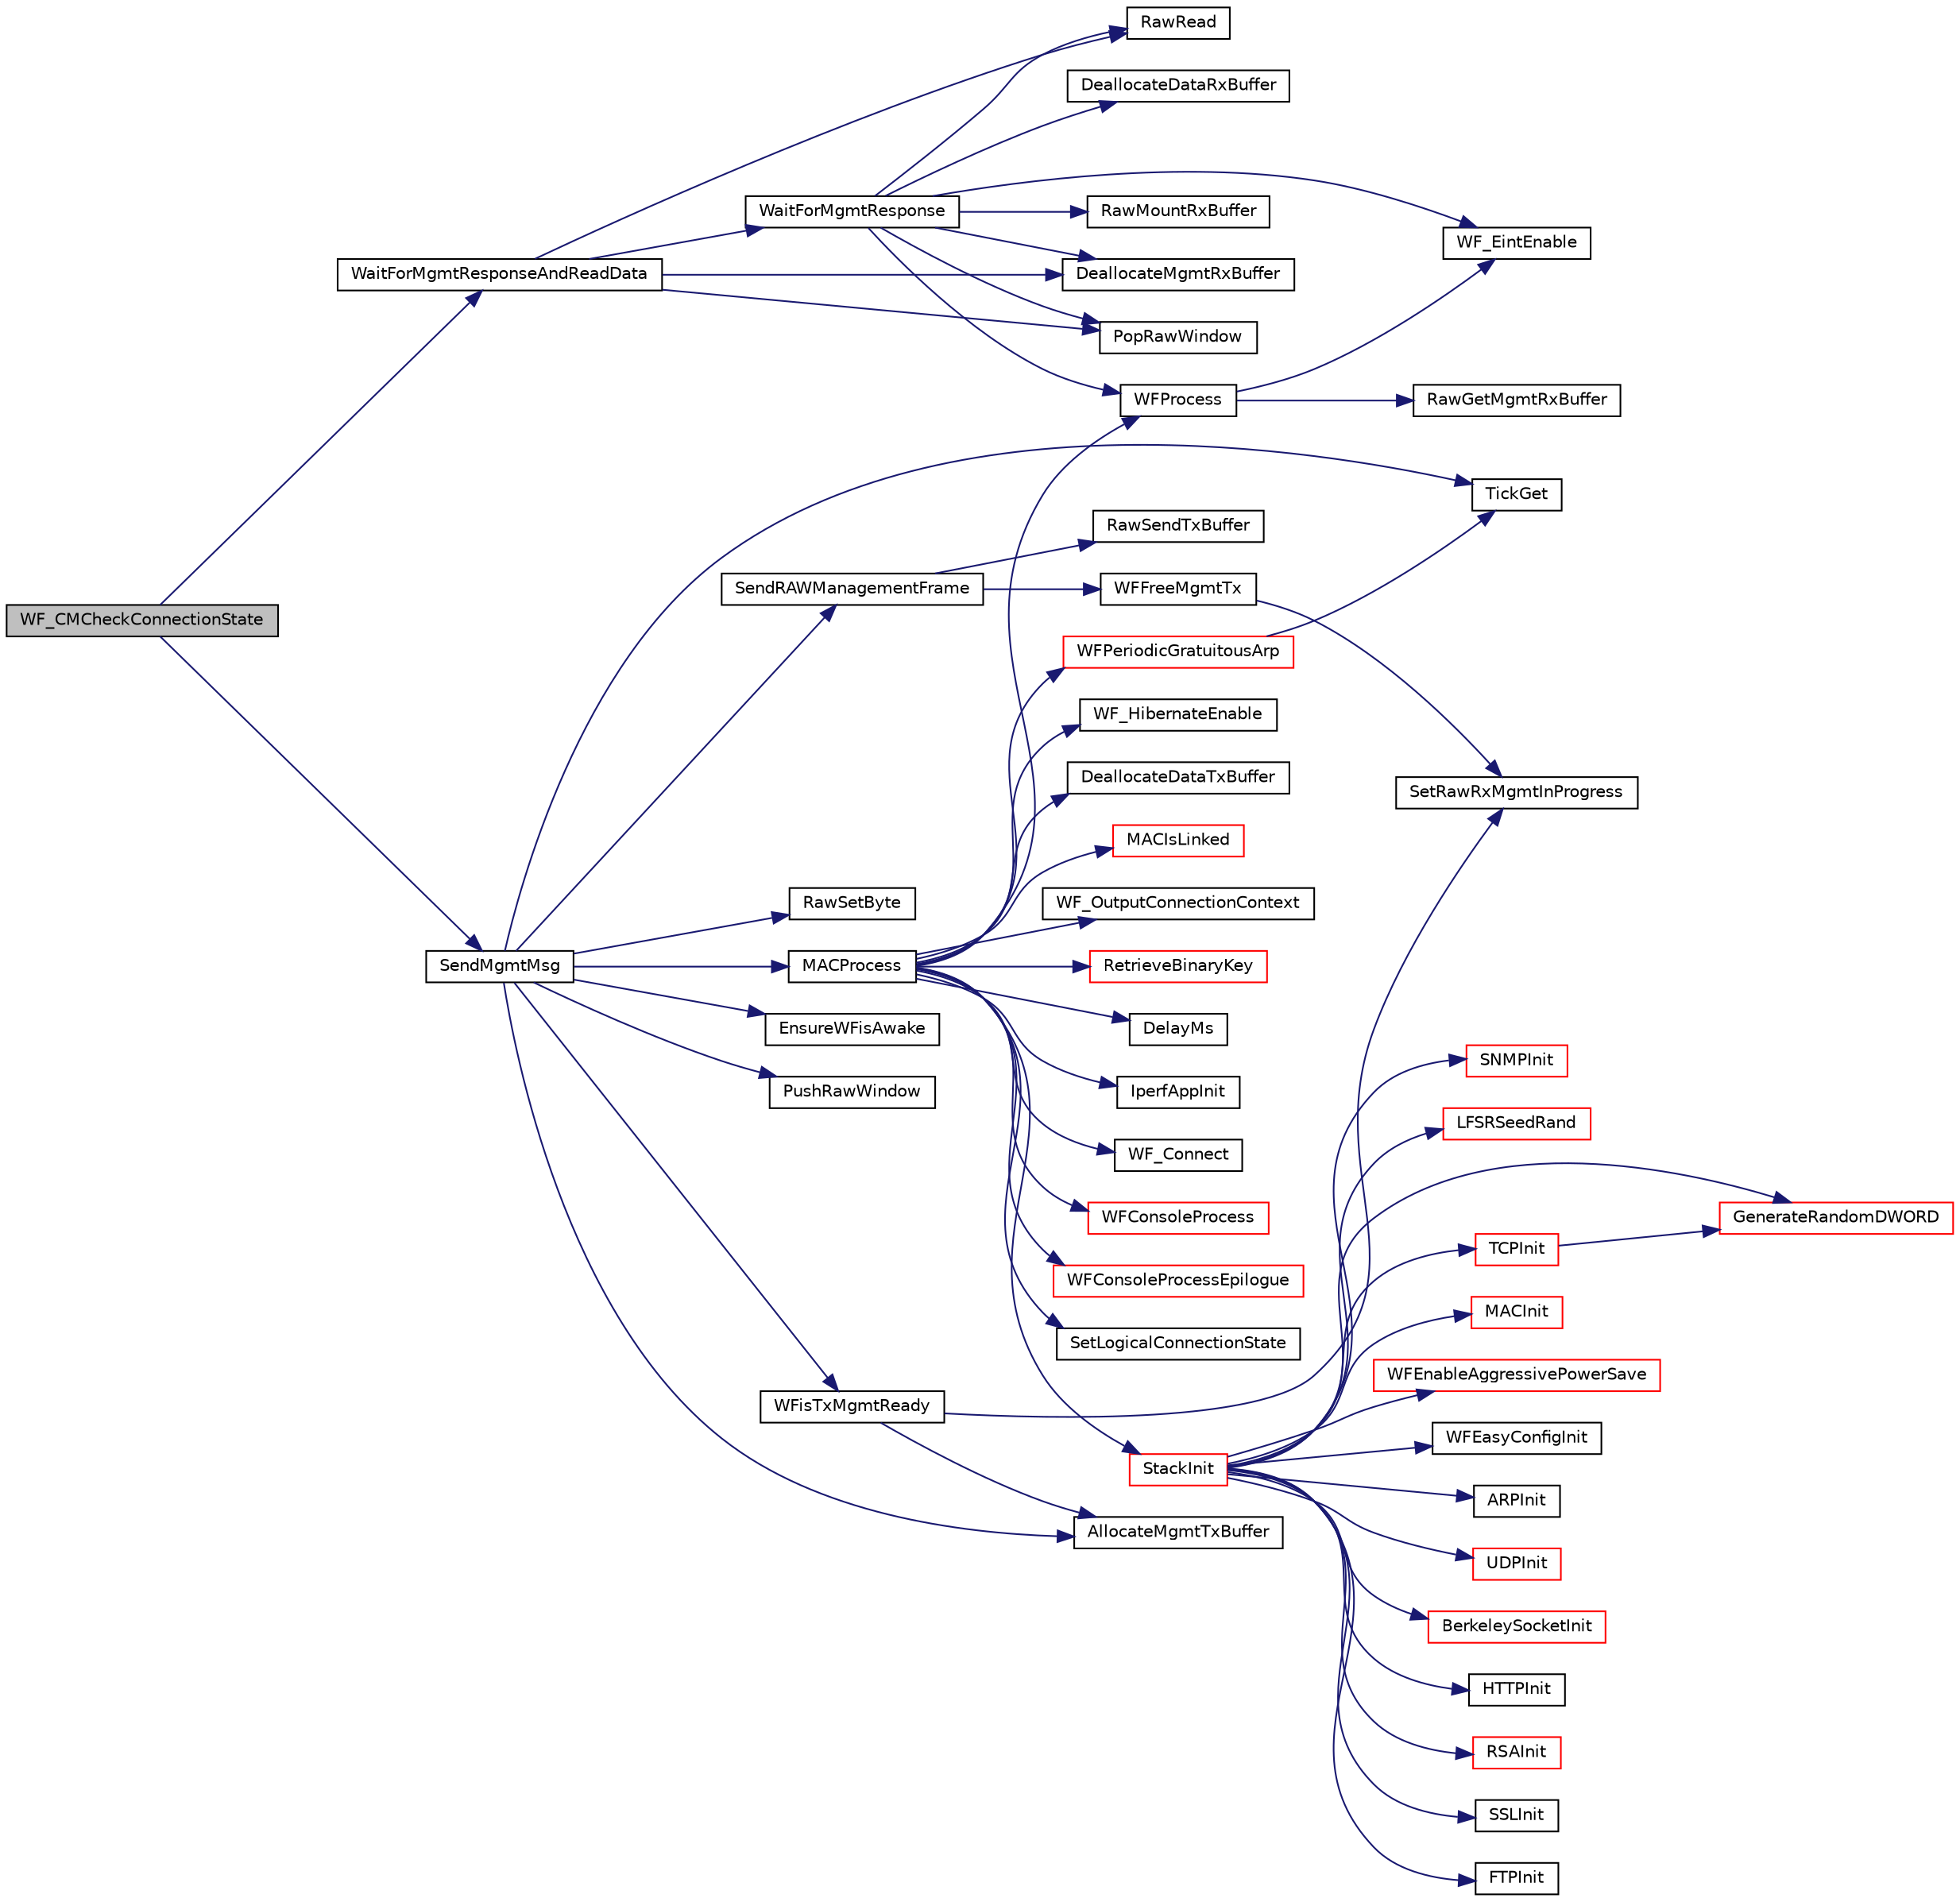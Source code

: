digraph "WF_CMCheckConnectionState"
{
  edge [fontname="Helvetica",fontsize="10",labelfontname="Helvetica",labelfontsize="10"];
  node [fontname="Helvetica",fontsize="10",shape=record];
  rankdir="LR";
  Node1 [label="WF_CMCheckConnectionState",height=0.2,width=0.4,color="black", fillcolor="grey75", style="filled", fontcolor="black"];
  Node1 -> Node2 [color="midnightblue",fontsize="10",style="solid"];
  Node2 [label="SendMgmtMsg",height=0.2,width=0.4,color="black", fillcolor="white", style="filled",URL="$_w_f_mgmt_msg_8h.html#a7a2761b3bd45a00435d7ea3ec7dec75d"];
  Node2 -> Node3 [color="midnightblue",fontsize="10",style="solid"];
  Node3 [label="EnsureWFisAwake",height=0.2,width=0.4,color="black", fillcolor="white", style="filled",URL="$_w_f_driver_prv_8h.html#a967067df584a596445a8bc793df7933e"];
  Node2 -> Node4 [color="midnightblue",fontsize="10",style="solid"];
  Node4 [label="PushRawWindow",height=0.2,width=0.4,color="black", fillcolor="white", style="filled",URL="$_w_f_raw_8h.html#a8049404d577b086ace237d9aa6fd882e"];
  Node2 -> Node5 [color="midnightblue",fontsize="10",style="solid"];
  Node5 [label="TickGet",height=0.2,width=0.4,color="black", fillcolor="white", style="filled",URL="$_tick_8h.html#a035d1d3f8afdca7abedf588ee1b20af0"];
  Node2 -> Node6 [color="midnightblue",fontsize="10",style="solid"];
  Node6 [label="WFisTxMgmtReady",height=0.2,width=0.4,color="black", fillcolor="white", style="filled",URL="$_w_f_mgmt_msg_8h.html#a746e911a5715ea95de63462d6397c188"];
  Node6 -> Node7 [color="midnightblue",fontsize="10",style="solid"];
  Node7 [label="AllocateMgmtTxBuffer",height=0.2,width=0.4,color="black", fillcolor="white", style="filled",URL="$_w_f_raw_8h.html#ae9024b5547d799ae34eeddc7641c3a57"];
  Node6 -> Node8 [color="midnightblue",fontsize="10",style="solid"];
  Node8 [label="SetRawRxMgmtInProgress",height=0.2,width=0.4,color="black", fillcolor="white", style="filled",URL="$_w_f_mac_8c.html#a6539d1b42f7a5873ebfe9486e8ec961b"];
  Node2 -> Node9 [color="midnightblue",fontsize="10",style="solid"];
  Node9 [label="MACProcess",height=0.2,width=0.4,color="black", fillcolor="white", style="filled",URL="$_m_a_c_8h.html#a74c4ae494d118879a5d3798a74c3b905"];
  Node9 -> Node10 [color="midnightblue",fontsize="10",style="solid"];
  Node10 [label="WFProcess",height=0.2,width=0.4,color="black", fillcolor="white", style="filled",URL="$_w_f_api_8h.html#ab40c33ce57709d716eea07a0a76b16dd"];
  Node10 -> Node11 [color="midnightblue",fontsize="10",style="solid"];
  Node11 [label="RawGetMgmtRxBuffer",height=0.2,width=0.4,color="black", fillcolor="white", style="filled",URL="$_w_f_raw_8h.html#ad4dc4ee21d997183f947293c0a52d293"];
  Node10 -> Node12 [color="midnightblue",fontsize="10",style="solid"];
  Node12 [label="WF_EintEnable",height=0.2,width=0.4,color="black", fillcolor="white", style="filled",URL="$_w_f_api_8h.html#a939bc519999b13755ac6af4911d8fffb"];
  Node9 -> Node13 [color="midnightblue",fontsize="10",style="solid"];
  Node13 [label="DelayMs",height=0.2,width=0.4,color="black", fillcolor="white", style="filled",URL="$_time_delay_8c.html#ac0fb282a454001ee1813601dbb9f1bed"];
  Node9 -> Node14 [color="midnightblue",fontsize="10",style="solid"];
  Node14 [label="StackInit",height=0.2,width=0.4,color="red", fillcolor="white", style="filled",URL="$_stack_tsk_8h.html#af71915a2bb239ba8607e939c5943eb59"];
  Node14 -> Node15 [color="midnightblue",fontsize="10",style="solid"];
  Node15 [label="LFSRSeedRand",height=0.2,width=0.4,color="red", fillcolor="white", style="filled",URL="$_helpers_8h.html#a4cbb98a43546f70ea01fbf5408e72540"];
  Node14 -> Node16 [color="midnightblue",fontsize="10",style="solid"];
  Node16 [label="GenerateRandomDWORD",height=0.2,width=0.4,color="red", fillcolor="white", style="filled",URL="$_helpers_8h.html#ab9a87e9fa459e39748e35e7b700077ed"];
  Node14 -> Node17 [color="midnightblue",fontsize="10",style="solid"];
  Node17 [label="MACInit",height=0.2,width=0.4,color="red", fillcolor="white", style="filled",URL="$_m_a_c_8h.html#a26cccc5919dcabb5777c3f6127648e9f"];
  Node14 -> Node18 [color="midnightblue",fontsize="10",style="solid"];
  Node18 [label="WFEnableAggressivePowerSave",height=0.2,width=0.4,color="red", fillcolor="white", style="filled",URL="$_w_f_mgmt_msg_8h.html#a0edd042310380fe3dd6a980abae84d16"];
  Node14 -> Node19 [color="midnightblue",fontsize="10",style="solid"];
  Node19 [label="WFEasyConfigInit",height=0.2,width=0.4,color="black", fillcolor="white", style="filled",URL="$_w_f_easy_config_8h.html#a216cf2166ac0176543e31134b63c6169"];
  Node14 -> Node20 [color="midnightblue",fontsize="10",style="solid"];
  Node20 [label="ARPInit",height=0.2,width=0.4,color="black", fillcolor="white", style="filled",URL="$_a_r_p_8h.html#a3cfc3a5e8219655fda663e05975b5db9"];
  Node14 -> Node21 [color="midnightblue",fontsize="10",style="solid"];
  Node21 [label="UDPInit",height=0.2,width=0.4,color="red", fillcolor="white", style="filled",URL="$_u_d_p_8h.html#a26be5362fd254b256ce49813760578ad"];
  Node14 -> Node22 [color="midnightblue",fontsize="10",style="solid"];
  Node22 [label="TCPInit",height=0.2,width=0.4,color="red", fillcolor="white", style="filled",URL="$_t_c_p_8h.html#aa14ab130bfd7824b97f571fe55139fc4"];
  Node22 -> Node16 [color="midnightblue",fontsize="10",style="solid"];
  Node14 -> Node23 [color="midnightblue",fontsize="10",style="solid"];
  Node23 [label="BerkeleySocketInit",height=0.2,width=0.4,color="red", fillcolor="white", style="filled",URL="$_berkeley_a_p_i_8h.html#a45a368cee3d8258e84f073890e86bf7f"];
  Node14 -> Node24 [color="midnightblue",fontsize="10",style="solid"];
  Node24 [label="HTTPInit",height=0.2,width=0.4,color="black", fillcolor="white", style="filled",URL="$___h_t_t_p2_8h.html#aee23d8df952c3c1a8466ce016e809d82"];
  Node14 -> Node25 [color="midnightblue",fontsize="10",style="solid"];
  Node25 [label="RSAInit",height=0.2,width=0.4,color="red", fillcolor="white", style="filled",URL="$_r_s_a_8h.html#aba0b39b1a461d50e0dc316b1ed3e1b21"];
  Node14 -> Node26 [color="midnightblue",fontsize="10",style="solid"];
  Node26 [label="SSLInit",height=0.2,width=0.4,color="black", fillcolor="white", style="filled",URL="$_s_s_l_8h.html#afcc6e2304cadd1aeded220c6e9b751a2"];
  Node14 -> Node27 [color="midnightblue",fontsize="10",style="solid"];
  Node27 [label="FTPInit",height=0.2,width=0.4,color="black", fillcolor="white", style="filled",URL="$_f_t_p_8h.html#a0a66c794d89e25e1a477229f941e2615"];
  Node14 -> Node28 [color="midnightblue",fontsize="10",style="solid"];
  Node28 [label="SNMPInit",height=0.2,width=0.4,color="red", fillcolor="white", style="filled",URL="$_s_n_m_p_8h.html#a79d23db507b4d1023fbe55de9ace75b7"];
  Node9 -> Node29 [color="midnightblue",fontsize="10",style="solid"];
  Node29 [label="IperfAppInit",height=0.2,width=0.4,color="black", fillcolor="white", style="filled",URL="$_w_f_init_8c.html#a38aa9b3b13b9e93302e6401bf09bed4b"];
  Node9 -> Node30 [color="midnightblue",fontsize="10",style="solid"];
  Node30 [label="WF_Connect",height=0.2,width=0.4,color="black", fillcolor="white", style="filled",URL="$_w_f_mac_8c.html#a112a0c7a8a37f72cab76a6fcd3f4a4e1"];
  Node9 -> Node31 [color="midnightblue",fontsize="10",style="solid"];
  Node31 [label="WFConsoleProcess",height=0.2,width=0.4,color="red", fillcolor="white", style="filled",URL="$_w_f_console_8h.html#a08bebeac07c49ec2d103d7eda5841a4b"];
  Node9 -> Node32 [color="midnightblue",fontsize="10",style="solid"];
  Node32 [label="WFConsoleProcessEpilogue",height=0.2,width=0.4,color="red", fillcolor="white", style="filled",URL="$_w_f_console_8h.html#a780a76e11294990a58b6c71c2f7948bd"];
  Node9 -> Node33 [color="midnightblue",fontsize="10",style="solid"];
  Node33 [label="SetLogicalConnectionState",height=0.2,width=0.4,color="black", fillcolor="white", style="filled",URL="$_w_f_driver_prv_8h.html#ae39f2dfabbf317721b95c85563aa02ab"];
  Node9 -> Node34 [color="midnightblue",fontsize="10",style="solid"];
  Node34 [label="WF_HibernateEnable",height=0.2,width=0.4,color="black", fillcolor="white", style="filled",URL="$_w_f_api_8h.html#af5cd4475b565b7846c3d27dd65b97d46"];
  Node9 -> Node35 [color="midnightblue",fontsize="10",style="solid"];
  Node35 [label="DeallocateDataTxBuffer",height=0.2,width=0.4,color="black", fillcolor="white", style="filled",URL="$_w_f_raw_8h.html#a270fb0e2bd37af95849fe1123203bef5"];
  Node9 -> Node36 [color="midnightblue",fontsize="10",style="solid"];
  Node36 [label="WFPeriodicGratuitousArp",height=0.2,width=0.4,color="red", fillcolor="white", style="filled",URL="$_w_f_mac_8c.html#a1570c09fc866aec85a413c831e292fda"];
  Node36 -> Node5 [color="midnightblue",fontsize="10",style="solid"];
  Node9 -> Node37 [color="midnightblue",fontsize="10",style="solid"];
  Node37 [label="MACIsLinked",height=0.2,width=0.4,color="red", fillcolor="white", style="filled",URL="$_w_f_mac__24_g_8c.html#a0b700fbc3ad2a6c7c389026bfd38e0f1"];
  Node9 -> Node38 [color="midnightblue",fontsize="10",style="solid"];
  Node38 [label="WF_OutputConnectionContext",height=0.2,width=0.4,color="black", fillcolor="white", style="filled",URL="$_w_f_mac__24_g_8c.html#acc1c001c9f03fdf84e96825635f466f4"];
  Node9 -> Node39 [color="midnightblue",fontsize="10",style="solid"];
  Node39 [label="RetrieveBinaryKey",height=0.2,width=0.4,color="red", fillcolor="white", style="filled",URL="$_w_f_mac__24_g_8c.html#a7fb5adc7bc64ab3c4663821580ca90b4"];
  Node2 -> Node40 [color="midnightblue",fontsize="10",style="solid"];
  Node40 [label="RawSetByte",height=0.2,width=0.4,color="black", fillcolor="white", style="filled",URL="$_w_f_raw_8h.html#a080df0a533459a28bfccb89781df5e3a"];
  Node2 -> Node41 [color="midnightblue",fontsize="10",style="solid"];
  Node41 [label="SendRAWManagementFrame",height=0.2,width=0.4,color="black", fillcolor="white", style="filled",URL="$_w_f_mgmt_msg_8h.html#adf3fd3449cb04ccdc635af8befe14e56"];
  Node41 -> Node42 [color="midnightblue",fontsize="10",style="solid"];
  Node42 [label="RawSendTxBuffer",height=0.2,width=0.4,color="black", fillcolor="white", style="filled",URL="$_w_f_raw_8h.html#a16c4aa8238b4dec33fe41a8e09674112"];
  Node41 -> Node43 [color="midnightblue",fontsize="10",style="solid"];
  Node43 [label="WFFreeMgmtTx",height=0.2,width=0.4,color="black", fillcolor="white", style="filled",URL="$_w_f_mac_8c.html#a2636efe10ae51328a2b96d21501bdc51"];
  Node43 -> Node8 [color="midnightblue",fontsize="10",style="solid"];
  Node2 -> Node7 [color="midnightblue",fontsize="10",style="solid"];
  Node1 -> Node44 [color="midnightblue",fontsize="10",style="solid"];
  Node44 [label="WaitForMgmtResponseAndReadData",height=0.2,width=0.4,color="black", fillcolor="white", style="filled",URL="$_w_f_mgmt_msg_8h.html#ae72046bc4f3b88d6c6357af96164fa3b"];
  Node44 -> Node45 [color="midnightblue",fontsize="10",style="solid"];
  Node45 [label="WaitForMgmtResponse",height=0.2,width=0.4,color="black", fillcolor="white", style="filled",URL="$_w_f_mgmt_msg_8c.html#a55e056cb81b89b6d74963951bcfdf5ae"];
  Node45 -> Node10 [color="midnightblue",fontsize="10",style="solid"];
  Node45 -> Node46 [color="midnightblue",fontsize="10",style="solid"];
  Node46 [label="RawMountRxBuffer",height=0.2,width=0.4,color="black", fillcolor="white", style="filled",URL="$_w_f_raw_8h.html#abad9b6e42aa974dc86e7dd842911e2c5"];
  Node45 -> Node47 [color="midnightblue",fontsize="10",style="solid"];
  Node47 [label="DeallocateDataRxBuffer",height=0.2,width=0.4,color="black", fillcolor="white", style="filled",URL="$_w_f_raw_8h.html#a61c8aa69bc80ab5110a6b84d50bacced"];
  Node45 -> Node12 [color="midnightblue",fontsize="10",style="solid"];
  Node45 -> Node48 [color="midnightblue",fontsize="10",style="solid"];
  Node48 [label="RawRead",height=0.2,width=0.4,color="black", fillcolor="white", style="filled",URL="$_w_f_raw_8h.html#a80553d24a57673724467c812b2a00d7b"];
  Node45 -> Node49 [color="midnightblue",fontsize="10",style="solid"];
  Node49 [label="DeallocateMgmtRxBuffer",height=0.2,width=0.4,color="black", fillcolor="white", style="filled",URL="$_w_f_raw_8h.html#a479447fe09e853821ff2f38755885164"];
  Node45 -> Node50 [color="midnightblue",fontsize="10",style="solid"];
  Node50 [label="PopRawWindow",height=0.2,width=0.4,color="black", fillcolor="white", style="filled",URL="$_w_f_raw_8h.html#ae50feb41702ee7a5f6ab679e87d364ba"];
  Node44 -> Node48 [color="midnightblue",fontsize="10",style="solid"];
  Node44 -> Node49 [color="midnightblue",fontsize="10",style="solid"];
  Node44 -> Node50 [color="midnightblue",fontsize="10",style="solid"];
}
